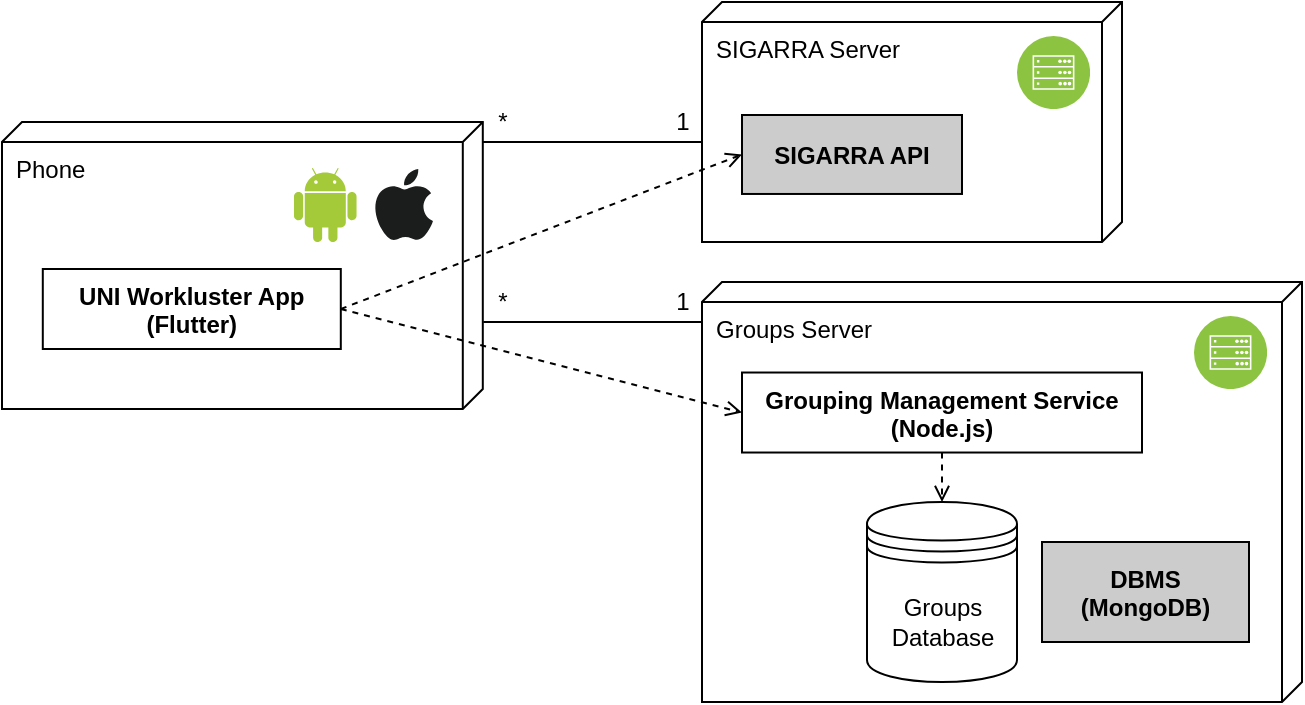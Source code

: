 <mxfile>
    <diagram id="Wl1pykvxas4ZJPK3ME9j" name="Page-1">
        <mxGraphModel dx="820" dy="575" grid="1" gridSize="10" guides="1" tooltips="1" connect="1" arrows="1" fold="1" page="1" pageScale="1" pageWidth="827" pageHeight="1169" background="none" math="0" shadow="0">
            <root>
                <mxCell id="0"/>
                <mxCell id="1" parent="0"/>
                <mxCell id="220" value="" style="group;fontColor=#000000;" connectable="0" vertex="1" parent="1">
                    <mxGeometry x="40" y="370" width="240.4" height="143.5" as="geometry"/>
                </mxCell>
                <mxCell id="184" value="&lt;font color=&quot;#000000&quot;&gt;Phone&lt;/font&gt;" style="verticalAlign=top;align=left;shape=cube;size=10;direction=south;fontStyle=0;html=1;boundedLbl=1;spacingLeft=5;fillColor=#FFFFFF;container=0;" vertex="1" parent="220">
                    <mxGeometry width="240.4" height="143.5" as="geometry"/>
                </mxCell>
                <mxCell id="199" value="UNI Workluster App&#10;(Flutter)" style="fontStyle=1;fillColor=#FFFFFF;fontColor=#000000;" vertex="1" parent="220">
                    <mxGeometry x="20.4" y="73.5" width="149" height="40" as="geometry"/>
                </mxCell>
                <mxCell id="213" value="" style="dashed=0;outlineConnect=0;html=1;align=center;labelPosition=center;verticalLabelPosition=bottom;verticalAlign=top;shape=mxgraph.weblogos.android;fillColor=#A4CA39;strokeColor=none" vertex="1" parent="220">
                    <mxGeometry x="146" y="23" width="31.27" height="37" as="geometry"/>
                </mxCell>
                <mxCell id="214" value="" style="dashed=0;outlineConnect=0;html=1;align=center;labelPosition=center;verticalLabelPosition=bottom;verticalAlign=top;shape=mxgraph.weblogos.apple;fillColor=#1B1C1C;strokeColor=none" vertex="1" parent="220">
                    <mxGeometry x="186.0" y="23.5" width="29.48" height="36" as="geometry"/>
                </mxCell>
                <mxCell id="221" value="" style="group;fillColor=#FFFFFF;" connectable="0" vertex="1" parent="1">
                    <mxGeometry x="390" y="310" width="210" height="120" as="geometry"/>
                </mxCell>
                <mxCell id="201" value="SIGARRA Server" style="verticalAlign=top;align=left;shape=cube;size=10;direction=south;fontStyle=0;html=1;boundedLbl=1;spacingLeft=5;container=0;fillColor=#FFFFFF;fontColor=#000000;" vertex="1" parent="221">
                    <mxGeometry width="210" height="120" as="geometry"/>
                </mxCell>
                <mxCell id="203" value="SIGARRA API" style="fontStyle=1;fillColor=#CCCCCC;fontColor=#000000;" vertex="1" parent="221">
                    <mxGeometry x="20" y="56.5" width="110" height="39.48" as="geometry"/>
                </mxCell>
                <mxCell id="202" value="" style="aspect=fixed;perimeter=ellipsePerimeter;html=1;align=center;shadow=0;dashed=0;fontColor=#4277BB;labelBackgroundColor=#ffffff;fontSize=12;spacingTop=3;image;image=img/lib/ibm/infrastructure/mobile_backend.svg;" vertex="1" parent="221">
                    <mxGeometry x="157.5" y="17" width="36.5" height="36.5" as="geometry"/>
                </mxCell>
                <mxCell id="222" value="" style="group;fillColor=#FFFFFF;" connectable="0" vertex="1" parent="1">
                    <mxGeometry x="390" y="450" width="300" height="210" as="geometry"/>
                </mxCell>
                <mxCell id="186" value="&lt;font color=&quot;#000000&quot;&gt;Groups Server&lt;/font&gt;" style="verticalAlign=top;align=left;shape=cube;size=10;direction=south;fontStyle=0;html=1;boundedLbl=1;spacingLeft=5;container=0;fillColor=#FFFFFF;" vertex="1" parent="222">
                    <mxGeometry width="300" height="210" as="geometry"/>
                </mxCell>
                <mxCell id="200" value="Grouping Management Service&#10;(Node.js)" style="fontStyle=1;fillColor=#FFFFFF;fontColor=#000000;" vertex="1" parent="222">
                    <mxGeometry x="20" y="45.26" width="200" height="40" as="geometry"/>
                </mxCell>
                <mxCell id="197" value="Groups&lt;br&gt;Database" style="shape=datastore;whiteSpace=wrap;html=1;fillColor=#FFFFFF;fontColor=#000000;strokeColor=#000000;" vertex="1" parent="222">
                    <mxGeometry x="82.5" y="110" width="75" height="90" as="geometry"/>
                </mxCell>
                <mxCell id="211" style="edgeStyle=none;html=1;dashed=1;endArrow=open;endFill=0;" edge="1" parent="222" source="200" target="197">
                    <mxGeometry relative="1" as="geometry"/>
                </mxCell>
                <mxCell id="218" value="" style="aspect=fixed;perimeter=ellipsePerimeter;html=1;align=center;shadow=0;dashed=0;fontColor=#4277BB;labelBackgroundColor=#ffffff;fontSize=12;spacingTop=3;image;image=img/lib/ibm/infrastructure/mobile_backend.svg;" vertex="1" parent="222">
                    <mxGeometry x="246" y="17" width="36.5" height="36.5" as="geometry"/>
                </mxCell>
                <mxCell id="219" value="DBMS&#10;(MongoDB)" style="fontStyle=1;fillColor=#CCCCCC;fontColor=#000000;" vertex="1" parent="222">
                    <mxGeometry x="170" y="130" width="103.5" height="50" as="geometry"/>
                </mxCell>
                <mxCell id="193" value="" style="endArrow=none;html=1;exitX=0.697;exitY=-0.001;exitDx=0;exitDy=0;exitPerimeter=0;entryX=0.095;entryY=1;entryDx=0;entryDy=0;entryPerimeter=0;" edge="1" parent="1" source="184" target="186">
                    <mxGeometry width="50" height="50" relative="1" as="geometry">
                        <mxPoint x="279" y="670" as="sourcePoint"/>
                        <mxPoint x="430" y="520" as="targetPoint"/>
                    </mxGeometry>
                </mxCell>
                <mxCell id="205" value="" style="endArrow=none;html=1;entryX=0.583;entryY=1;entryDx=0;entryDy=0;entryPerimeter=0;" edge="1" parent="1" target="201">
                    <mxGeometry width="50" height="50" relative="1" as="geometry">
                        <mxPoint x="280" y="380" as="sourcePoint"/>
                        <mxPoint x="360" y="380" as="targetPoint"/>
                    </mxGeometry>
                </mxCell>
                <mxCell id="206" value="1" style="text;html=1;align=center;verticalAlign=middle;resizable=0;points=[];autosize=1;strokeColor=none;fillColor=none;" vertex="1" parent="1">
                    <mxGeometry x="370" y="360" width="20" height="20" as="geometry"/>
                </mxCell>
                <mxCell id="207" value="*" style="text;html=1;align=center;verticalAlign=middle;resizable=0;points=[];autosize=1;strokeColor=none;fillColor=none;" vertex="1" parent="1">
                    <mxGeometry x="280" y="360" width="20" height="20" as="geometry"/>
                </mxCell>
                <mxCell id="208" value="*" style="text;html=1;align=center;verticalAlign=middle;resizable=0;points=[];autosize=1;strokeColor=none;fillColor=none;" vertex="1" parent="1">
                    <mxGeometry x="280" y="450" width="20" height="20" as="geometry"/>
                </mxCell>
                <mxCell id="210" value="" style="html=1;labelBackgroundColor=#ffffff;startArrow=none;startFill=0;startSize=6;endArrow=open;endFill=0;endSize=6;jettySize=auto;orthogonalLoop=1;strokeWidth=1;dashed=1;fontSize=14;entryX=0;entryY=0.5;entryDx=0;entryDy=0;exitX=1;exitY=0.5;exitDx=0;exitDy=0;" edge="1" parent="1" source="199" target="203">
                    <mxGeometry width="60" height="60" relative="1" as="geometry">
                        <mxPoint x="280.0" y="190" as="sourcePoint"/>
                        <mxPoint x="400.52" y="287.03" as="targetPoint"/>
                    </mxGeometry>
                </mxCell>
                <mxCell id="194" value="1" style="text;html=1;align=center;verticalAlign=middle;resizable=0;points=[];autosize=1;strokeColor=none;fillColor=none;" vertex="1" parent="1">
                    <mxGeometry x="370" y="450" width="20" height="20" as="geometry"/>
                </mxCell>
                <mxCell id="209" value="" style="html=1;labelBackgroundColor=#ffffff;startArrow=none;startFill=0;startSize=6;endArrow=open;endFill=0;endSize=6;jettySize=auto;orthogonalLoop=1;strokeWidth=1;dashed=1;fontSize=14;entryX=0;entryY=0.5;entryDx=0;entryDy=0;exitX=1;exitY=0.5;exitDx=0;exitDy=0;" edge="1" parent="1" source="199" target="200">
                    <mxGeometry width="60" height="60" relative="1" as="geometry">
                        <mxPoint x="320" y="650" as="sourcePoint"/>
                        <mxPoint x="380" y="590" as="targetPoint"/>
                    </mxGeometry>
                </mxCell>
            </root>
        </mxGraphModel>
    </diagram>
</mxfile>